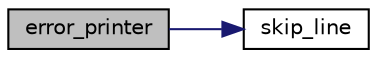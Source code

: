 digraph "error_printer"
{
 // LATEX_PDF_SIZE
  edge [fontname="Helvetica",fontsize="10",labelfontname="Helvetica",labelfontsize="10"];
  node [fontname="Helvetica",fontsize="10",shape=record];
  rankdir="LR";
  Node1 [label="error_printer",height=0.2,width=0.4,color="black", fillcolor="grey75", style="filled", fontcolor="black",tooltip=" "];
  Node1 -> Node2 [color="midnightblue",fontsize="10",style="solid",fontname="Helvetica"];
  Node2 [label="skip_line",height=0.2,width=0.4,color="black", fillcolor="white", style="filled",URL="$interface_8cpp.html#a414daf603ed0764e620c131477f3716e",tooltip=" "];
}
